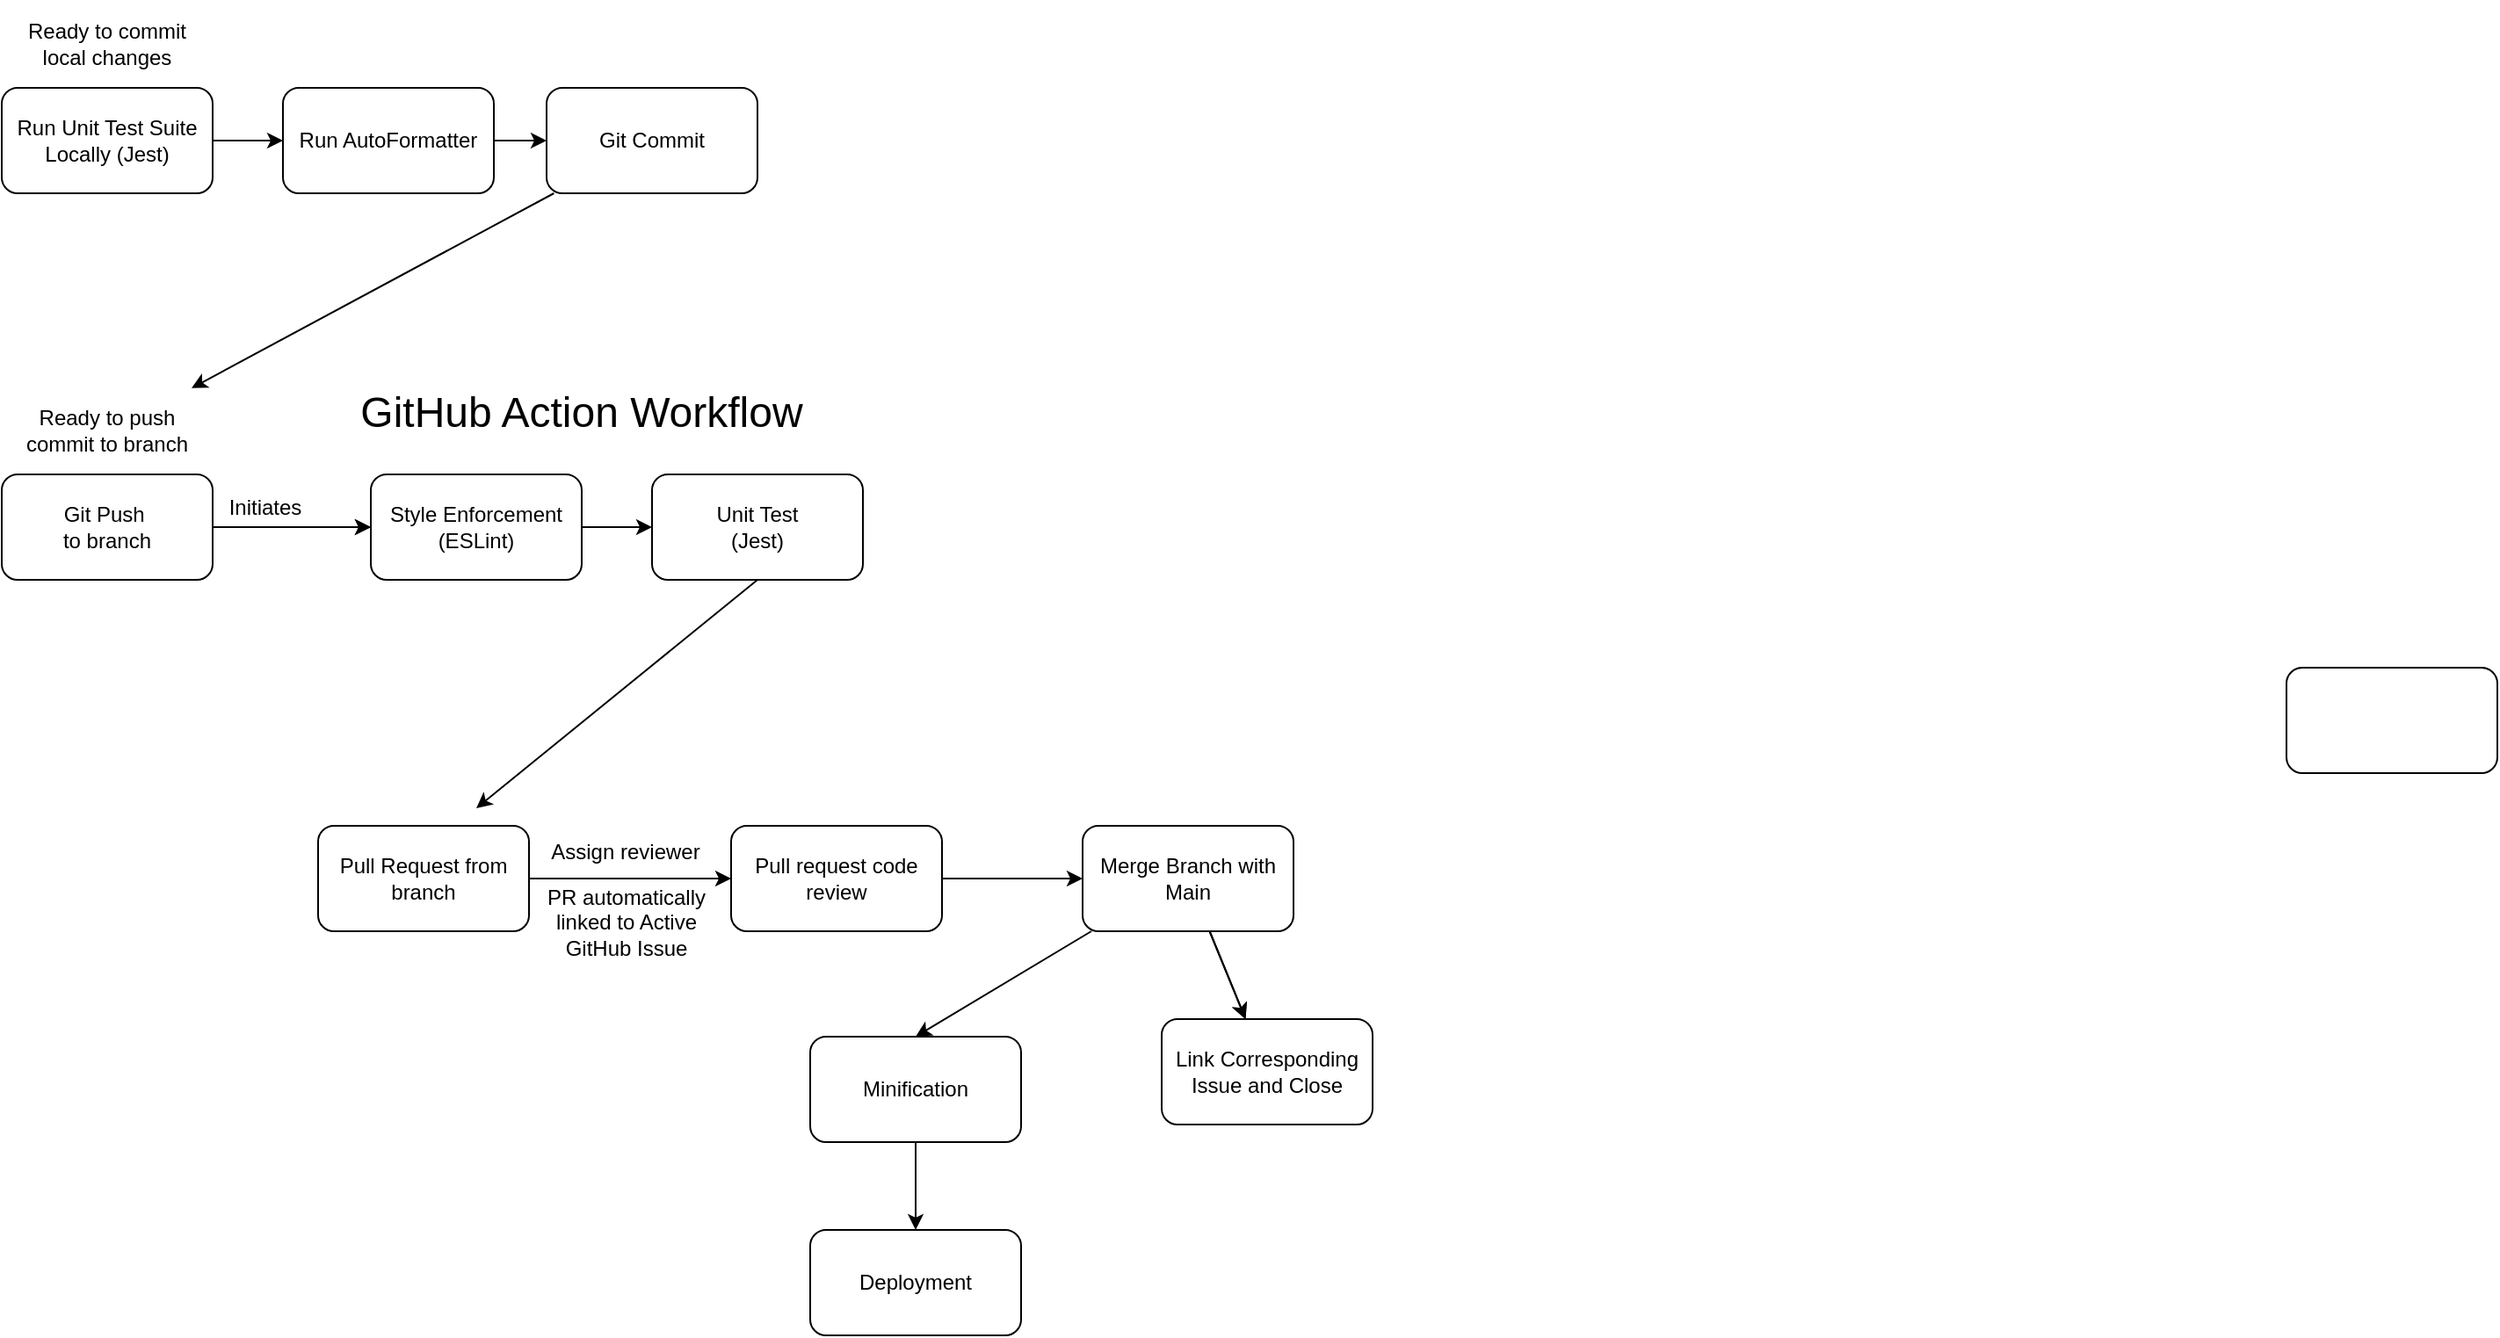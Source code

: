 <mxfile>
    <diagram id="LasZ1wvHTWYzx7lPKC6F" name="Page-1">
        <mxGraphModel dx="1410" dy="730" grid="1" gridSize="10" guides="1" tooltips="1" connect="1" arrows="1" fold="1" page="1" pageScale="1" pageWidth="850" pageHeight="1100" math="0" shadow="0">
            <root>
                <mxCell id="0"/>
                <mxCell id="1" parent="0"/>
                <mxCell id="4" value="" style="edgeStyle=none;html=1;" edge="1" parent="1" source="2" target="3">
                    <mxGeometry relative="1" as="geometry"/>
                </mxCell>
                <mxCell id="22" value="" style="edgeStyle=none;html=1;fontSize=24;" edge="1" parent="1" source="2" target="3">
                    <mxGeometry relative="1" as="geometry"/>
                </mxCell>
                <mxCell id="2" value="Git Push&amp;nbsp;&lt;br&gt;to branch" style="rounded=1;whiteSpace=wrap;html=1;" vertex="1" parent="1">
                    <mxGeometry x="50" y="290" width="120" height="60" as="geometry"/>
                </mxCell>
                <mxCell id="6" value="" style="edgeStyle=none;html=1;" edge="1" parent="1" source="3" target="5">
                    <mxGeometry relative="1" as="geometry"/>
                </mxCell>
                <mxCell id="3" value="Style Enforcement&lt;br&gt;(ESLint)" style="whiteSpace=wrap;html=1;rounded=1;" vertex="1" parent="1">
                    <mxGeometry x="260" y="290" width="120" height="60" as="geometry"/>
                </mxCell>
                <mxCell id="5" value="Unit Test&lt;br&gt;(Jest)" style="whiteSpace=wrap;html=1;rounded=1;" vertex="1" parent="1">
                    <mxGeometry x="420" y="290" width="120" height="60" as="geometry"/>
                </mxCell>
                <mxCell id="10" value="" style="whiteSpace=wrap;html=1;rounded=1;" vertex="1" parent="1">
                    <mxGeometry x="1350" y="400" width="120" height="60" as="geometry"/>
                </mxCell>
                <mxCell id="11" value="Ready to push commit to branch" style="text;html=1;strokeColor=none;fillColor=none;align=center;verticalAlign=middle;whiteSpace=wrap;rounded=0;" vertex="1" parent="1">
                    <mxGeometry x="55" y="240" width="110" height="50" as="geometry"/>
                </mxCell>
                <mxCell id="12" value="Ready to commit local changes" style="text;html=1;strokeColor=none;fillColor=none;align=center;verticalAlign=middle;whiteSpace=wrap;rounded=0;" vertex="1" parent="1">
                    <mxGeometry x="55" y="20" width="110" height="50" as="geometry"/>
                </mxCell>
                <mxCell id="13" value="&lt;font style=&quot;font-size: 24px;&quot;&gt;GitHub Action Workflow&lt;/font&gt;" style="text;html=1;strokeColor=none;fillColor=none;align=center;verticalAlign=middle;whiteSpace=wrap;rounded=0;" vertex="1" parent="1">
                    <mxGeometry x="250" y="240" width="260" height="30" as="geometry"/>
                </mxCell>
                <mxCell id="20" value="" style="edgeStyle=none;html=1;fontSize=24;" edge="1" parent="1" source="14" target="19">
                    <mxGeometry relative="1" as="geometry"/>
                </mxCell>
                <mxCell id="14" value="Run AutoFormatter" style="rounded=1;whiteSpace=wrap;html=1;" vertex="1" parent="1">
                    <mxGeometry x="210" y="70" width="120" height="60" as="geometry"/>
                </mxCell>
                <mxCell id="17" value="" style="edgeStyle=none;html=1;fontSize=24;" edge="1" parent="1" source="15" target="14">
                    <mxGeometry relative="1" as="geometry"/>
                </mxCell>
                <mxCell id="15" value="Run Unit Test Suite Locally (Jest)" style="rounded=1;whiteSpace=wrap;html=1;" vertex="1" parent="1">
                    <mxGeometry x="50" y="70" width="120" height="60" as="geometry"/>
                </mxCell>
                <mxCell id="21" value="" style="edgeStyle=none;html=1;fontSize=24;entryX=0.936;entryY=0.018;entryDx=0;entryDy=0;entryPerimeter=0;" edge="1" parent="1" source="19" target="11">
                    <mxGeometry relative="1" as="geometry"/>
                </mxCell>
                <mxCell id="19" value="Git Commit" style="whiteSpace=wrap;html=1;rounded=1;" vertex="1" parent="1">
                    <mxGeometry x="360" y="70" width="120" height="60" as="geometry"/>
                </mxCell>
                <mxCell id="23" value="&lt;span style=&quot;font-size: 12px;&quot;&gt;Initiates&lt;/span&gt;" style="text;html=1;strokeColor=none;fillColor=none;align=center;verticalAlign=middle;whiteSpace=wrap;rounded=0;fontSize=24;" vertex="1" parent="1">
                    <mxGeometry x="170" y="290" width="60" height="30" as="geometry"/>
                </mxCell>
                <mxCell id="31" value="" style="edgeStyle=none;html=1;fontSize=12;" edge="1" parent="1" source="29" target="30">
                    <mxGeometry relative="1" as="geometry"/>
                </mxCell>
                <mxCell id="29" value="Pull Request from branch" style="rounded=1;whiteSpace=wrap;html=1;fontSize=12;" vertex="1" parent="1">
                    <mxGeometry x="230" y="490" width="120" height="60" as="geometry"/>
                </mxCell>
                <mxCell id="40" value="" style="edgeStyle=none;html=1;fontSize=12;" edge="1" parent="1" source="30" target="39">
                    <mxGeometry relative="1" as="geometry"/>
                </mxCell>
                <mxCell id="30" value="Pull request code review" style="rounded=1;whiteSpace=wrap;html=1;fontSize=12;" vertex="1" parent="1">
                    <mxGeometry x="465" y="490" width="120" height="60" as="geometry"/>
                </mxCell>
                <mxCell id="32" value="Assign reviewer" style="text;html=1;strokeColor=none;fillColor=none;align=center;verticalAlign=middle;whiteSpace=wrap;rounded=0;fontSize=12;" vertex="1" parent="1">
                    <mxGeometry x="355" y="490" width="100" height="30" as="geometry"/>
                </mxCell>
                <mxCell id="34" value="PR automatically linked to Active GitHub Issue" style="text;html=1;strokeColor=none;fillColor=none;align=center;verticalAlign=middle;whiteSpace=wrap;rounded=0;fontSize=12;" vertex="1" parent="1">
                    <mxGeometry x="352.5" y="530" width="105" height="30" as="geometry"/>
                </mxCell>
                <mxCell id="38" value="" style="edgeStyle=none;html=1;fontSize=24;exitX=0.5;exitY=1;exitDx=0;exitDy=0;" edge="1" parent="1" source="5">
                    <mxGeometry relative="1" as="geometry">
                        <mxPoint x="569.997" y="349.1" as="sourcePoint"/>
                        <mxPoint x="320" y="480" as="targetPoint"/>
                    </mxGeometry>
                </mxCell>
                <mxCell id="42" value="" style="edgeStyle=none;html=1;fontSize=12;" edge="1" parent="1" source="39" target="41">
                    <mxGeometry relative="1" as="geometry"/>
                </mxCell>
                <mxCell id="43" value="" style="edgeStyle=none;html=1;fontSize=12;" edge="1" parent="1" source="39" target="41">
                    <mxGeometry relative="1" as="geometry"/>
                </mxCell>
                <mxCell id="39" value="Merge Branch with Main" style="whiteSpace=wrap;html=1;rounded=1;" vertex="1" parent="1">
                    <mxGeometry x="665" y="490" width="120" height="60" as="geometry"/>
                </mxCell>
                <mxCell id="41" value="Link Corresponding Issue and Close" style="whiteSpace=wrap;html=1;rounded=1;" vertex="1" parent="1">
                    <mxGeometry x="710" y="600" width="120" height="60" as="geometry"/>
                </mxCell>
                <mxCell id="44" value="Deployment" style="whiteSpace=wrap;html=1;rounded=1;" vertex="1" parent="1">
                    <mxGeometry x="510" y="720" width="120" height="60" as="geometry"/>
                </mxCell>
                <mxCell id="49" value="" style="edgeStyle=none;html=1;fontSize=12;" edge="1" parent="1" source="47" target="44">
                    <mxGeometry relative="1" as="geometry"/>
                </mxCell>
                <mxCell id="47" value="Minification" style="whiteSpace=wrap;html=1;rounded=1;" vertex="1" parent="1">
                    <mxGeometry x="510" y="610" width="120" height="60" as="geometry"/>
                </mxCell>
                <mxCell id="48" value="" style="edgeStyle=none;html=1;fontSize=24;exitX=0.5;exitY=1;exitDx=0;exitDy=0;entryX=0.5;entryY=0;entryDx=0;entryDy=0;" edge="1" parent="1" target="47">
                    <mxGeometry relative="1" as="geometry">
                        <mxPoint x="670.0" y="550" as="sourcePoint"/>
                        <mxPoint x="510" y="680" as="targetPoint"/>
                    </mxGeometry>
                </mxCell>
            </root>
        </mxGraphModel>
    </diagram>
</mxfile>